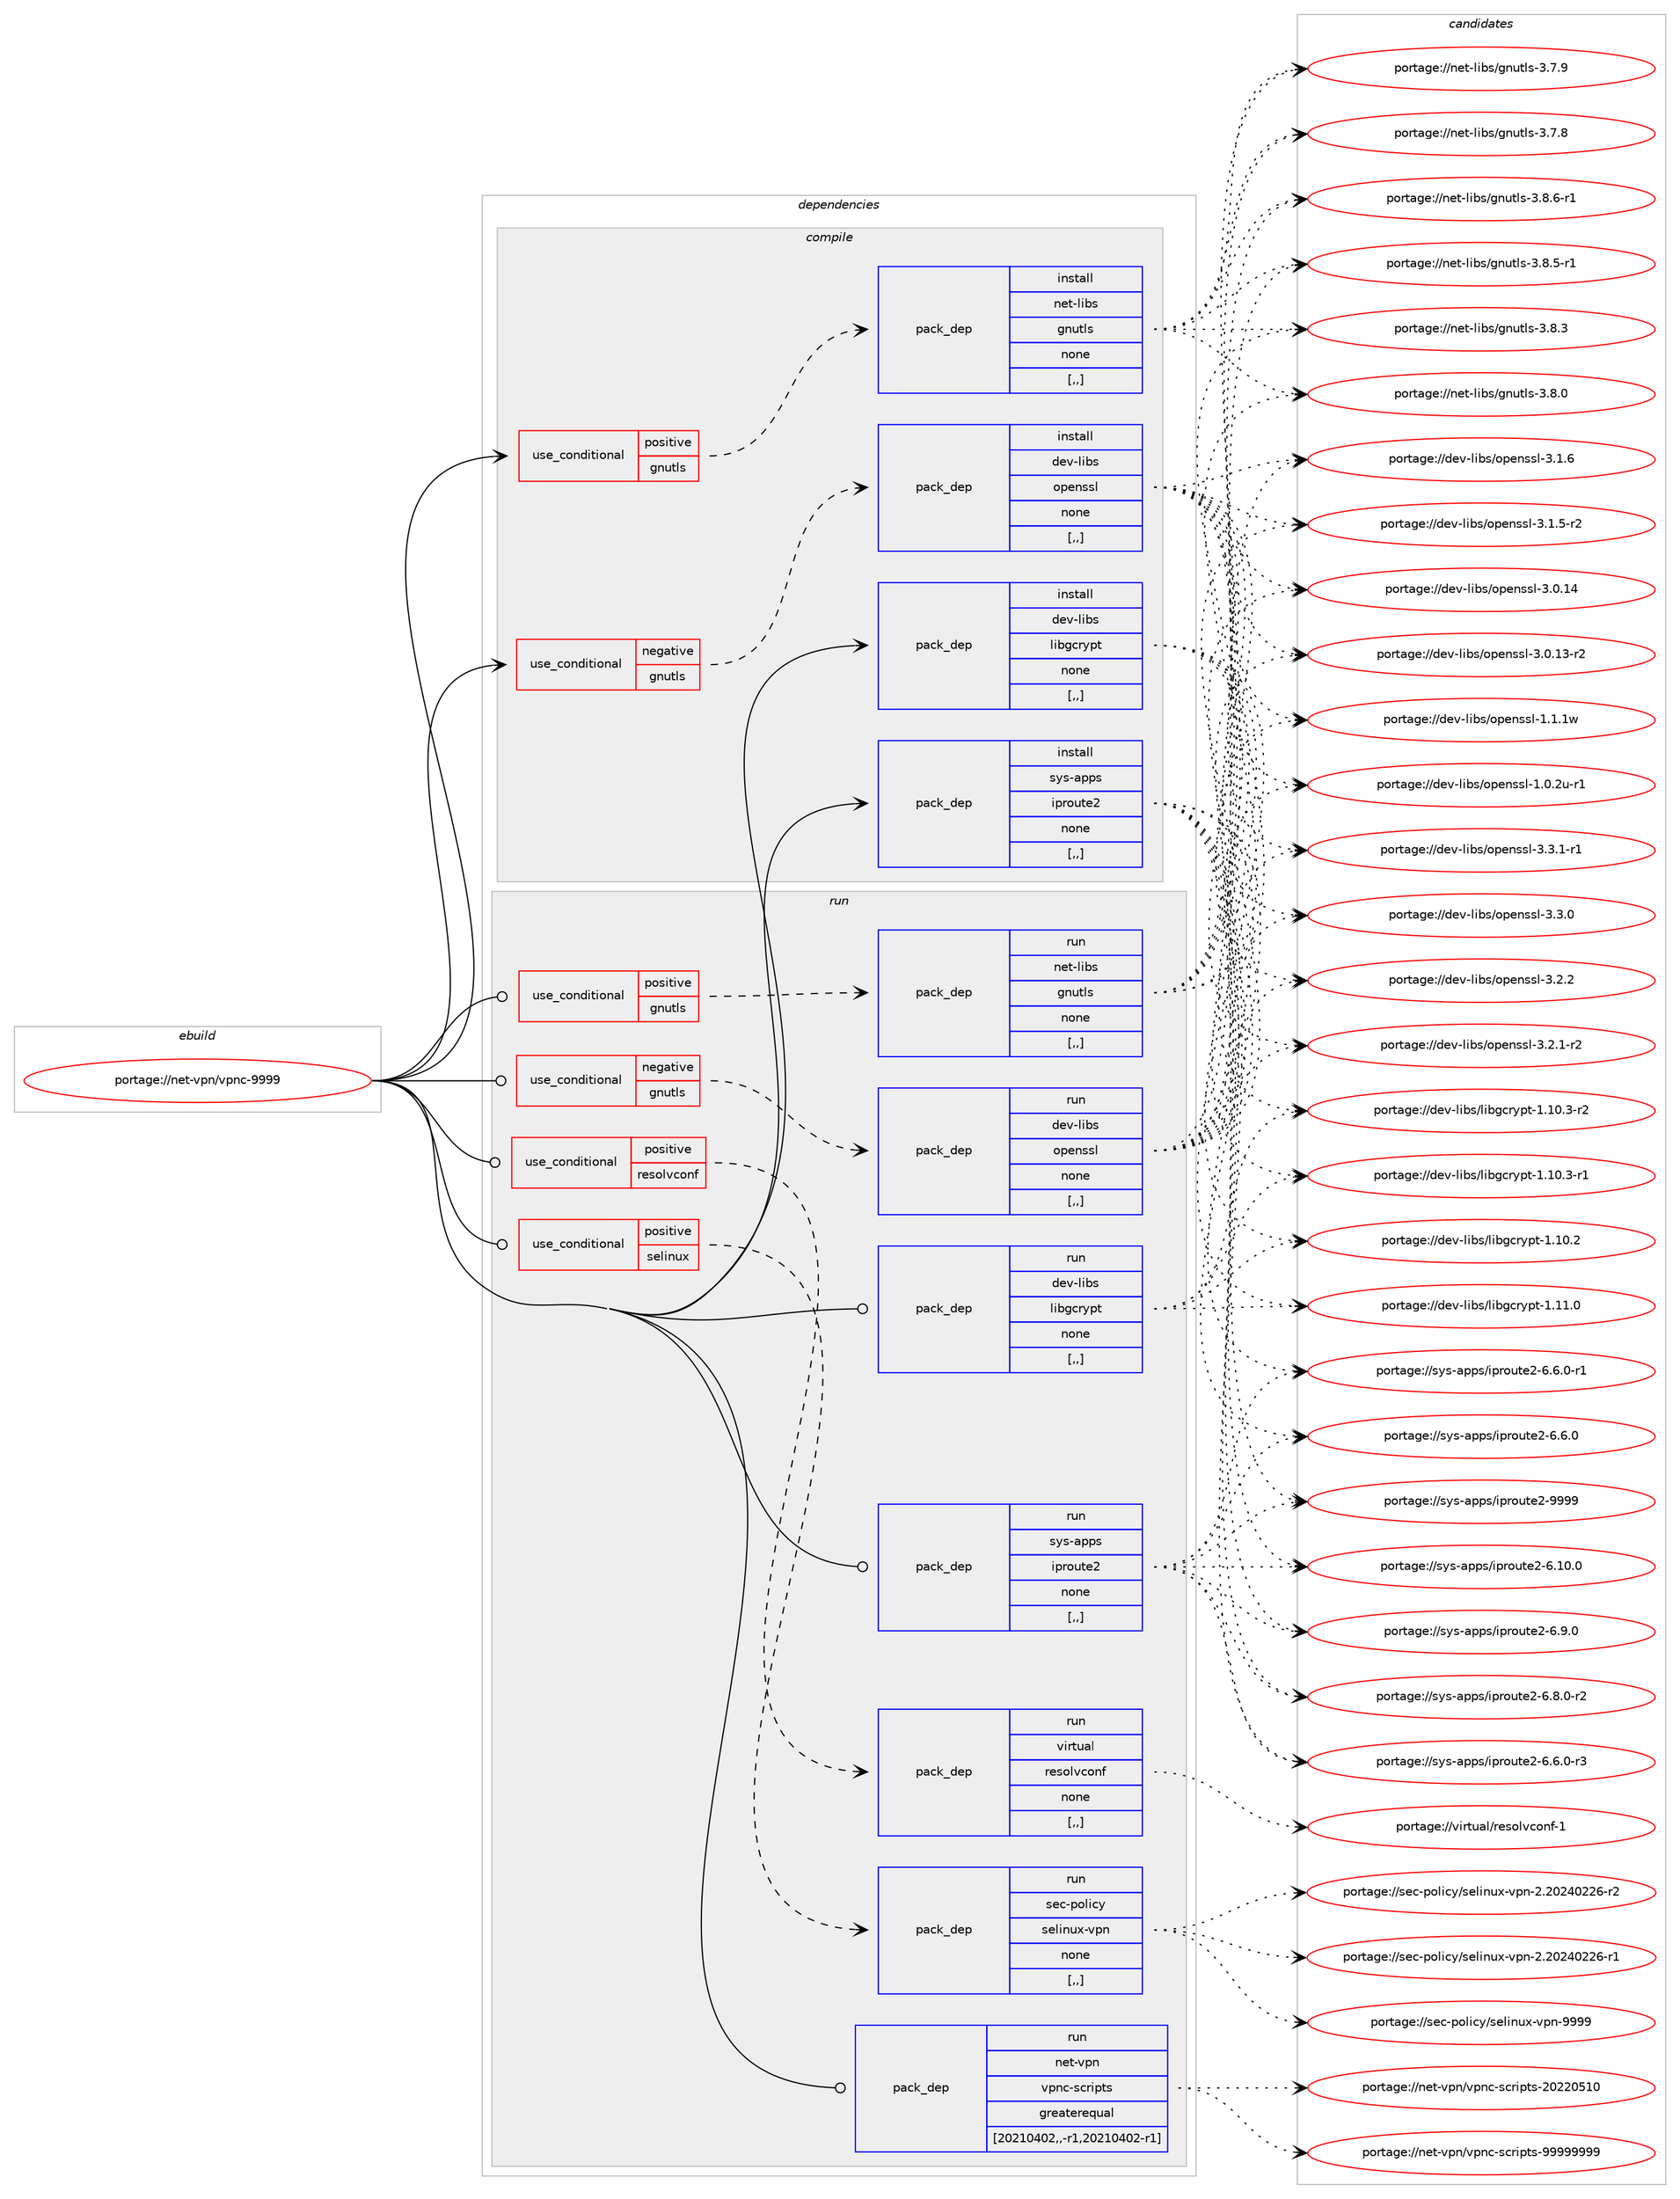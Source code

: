 digraph prolog {

# *************
# Graph options
# *************

newrank=true;
concentrate=true;
compound=true;
graph [rankdir=LR,fontname=Helvetica,fontsize=10,ranksep=1.5];#, ranksep=2.5, nodesep=0.2];
edge  [arrowhead=vee];
node  [fontname=Helvetica,fontsize=10];

# **********
# The ebuild
# **********

subgraph cluster_leftcol {
color=gray;
label=<<i>ebuild</i>>;
id [label="portage://net-vpn/vpnc-9999", color=red, width=4, href="../net-vpn/vpnc-9999.svg"];
}

# ****************
# The dependencies
# ****************

subgraph cluster_midcol {
color=gray;
label=<<i>dependencies</i>>;
subgraph cluster_compile {
fillcolor="#eeeeee";
style=filled;
label=<<i>compile</i>>;
subgraph cond102434 {
dependency387241 [label=<<TABLE BORDER="0" CELLBORDER="1" CELLSPACING="0" CELLPADDING="4"><TR><TD ROWSPAN="3" CELLPADDING="10">use_conditional</TD></TR><TR><TD>negative</TD></TR><TR><TD>gnutls</TD></TR></TABLE>>, shape=none, color=red];
subgraph pack282030 {
dependency387242 [label=<<TABLE BORDER="0" CELLBORDER="1" CELLSPACING="0" CELLPADDING="4" WIDTH="220"><TR><TD ROWSPAN="6" CELLPADDING="30">pack_dep</TD></TR><TR><TD WIDTH="110">install</TD></TR><TR><TD>dev-libs</TD></TR><TR><TD>openssl</TD></TR><TR><TD>none</TD></TR><TR><TD>[,,]</TD></TR></TABLE>>, shape=none, color=blue];
}
dependency387241:e -> dependency387242:w [weight=20,style="dashed",arrowhead="vee"];
}
id:e -> dependency387241:w [weight=20,style="solid",arrowhead="vee"];
subgraph cond102435 {
dependency387243 [label=<<TABLE BORDER="0" CELLBORDER="1" CELLSPACING="0" CELLPADDING="4"><TR><TD ROWSPAN="3" CELLPADDING="10">use_conditional</TD></TR><TR><TD>positive</TD></TR><TR><TD>gnutls</TD></TR></TABLE>>, shape=none, color=red];
subgraph pack282031 {
dependency387244 [label=<<TABLE BORDER="0" CELLBORDER="1" CELLSPACING="0" CELLPADDING="4" WIDTH="220"><TR><TD ROWSPAN="6" CELLPADDING="30">pack_dep</TD></TR><TR><TD WIDTH="110">install</TD></TR><TR><TD>net-libs</TD></TR><TR><TD>gnutls</TD></TR><TR><TD>none</TD></TR><TR><TD>[,,]</TD></TR></TABLE>>, shape=none, color=blue];
}
dependency387243:e -> dependency387244:w [weight=20,style="dashed",arrowhead="vee"];
}
id:e -> dependency387243:w [weight=20,style="solid",arrowhead="vee"];
subgraph pack282032 {
dependency387245 [label=<<TABLE BORDER="0" CELLBORDER="1" CELLSPACING="0" CELLPADDING="4" WIDTH="220"><TR><TD ROWSPAN="6" CELLPADDING="30">pack_dep</TD></TR><TR><TD WIDTH="110">install</TD></TR><TR><TD>dev-libs</TD></TR><TR><TD>libgcrypt</TD></TR><TR><TD>none</TD></TR><TR><TD>[,,]</TD></TR></TABLE>>, shape=none, color=blue];
}
id:e -> dependency387245:w [weight=20,style="solid",arrowhead="vee"];
subgraph pack282033 {
dependency387246 [label=<<TABLE BORDER="0" CELLBORDER="1" CELLSPACING="0" CELLPADDING="4" WIDTH="220"><TR><TD ROWSPAN="6" CELLPADDING="30">pack_dep</TD></TR><TR><TD WIDTH="110">install</TD></TR><TR><TD>sys-apps</TD></TR><TR><TD>iproute2</TD></TR><TR><TD>none</TD></TR><TR><TD>[,,]</TD></TR></TABLE>>, shape=none, color=blue];
}
id:e -> dependency387246:w [weight=20,style="solid",arrowhead="vee"];
}
subgraph cluster_compileandrun {
fillcolor="#eeeeee";
style=filled;
label=<<i>compile and run</i>>;
}
subgraph cluster_run {
fillcolor="#eeeeee";
style=filled;
label=<<i>run</i>>;
subgraph cond102436 {
dependency387247 [label=<<TABLE BORDER="0" CELLBORDER="1" CELLSPACING="0" CELLPADDING="4"><TR><TD ROWSPAN="3" CELLPADDING="10">use_conditional</TD></TR><TR><TD>negative</TD></TR><TR><TD>gnutls</TD></TR></TABLE>>, shape=none, color=red];
subgraph pack282034 {
dependency387248 [label=<<TABLE BORDER="0" CELLBORDER="1" CELLSPACING="0" CELLPADDING="4" WIDTH="220"><TR><TD ROWSPAN="6" CELLPADDING="30">pack_dep</TD></TR><TR><TD WIDTH="110">run</TD></TR><TR><TD>dev-libs</TD></TR><TR><TD>openssl</TD></TR><TR><TD>none</TD></TR><TR><TD>[,,]</TD></TR></TABLE>>, shape=none, color=blue];
}
dependency387247:e -> dependency387248:w [weight=20,style="dashed",arrowhead="vee"];
}
id:e -> dependency387247:w [weight=20,style="solid",arrowhead="odot"];
subgraph cond102437 {
dependency387249 [label=<<TABLE BORDER="0" CELLBORDER="1" CELLSPACING="0" CELLPADDING="4"><TR><TD ROWSPAN="3" CELLPADDING="10">use_conditional</TD></TR><TR><TD>positive</TD></TR><TR><TD>gnutls</TD></TR></TABLE>>, shape=none, color=red];
subgraph pack282035 {
dependency387250 [label=<<TABLE BORDER="0" CELLBORDER="1" CELLSPACING="0" CELLPADDING="4" WIDTH="220"><TR><TD ROWSPAN="6" CELLPADDING="30">pack_dep</TD></TR><TR><TD WIDTH="110">run</TD></TR><TR><TD>net-libs</TD></TR><TR><TD>gnutls</TD></TR><TR><TD>none</TD></TR><TR><TD>[,,]</TD></TR></TABLE>>, shape=none, color=blue];
}
dependency387249:e -> dependency387250:w [weight=20,style="dashed",arrowhead="vee"];
}
id:e -> dependency387249:w [weight=20,style="solid",arrowhead="odot"];
subgraph cond102438 {
dependency387251 [label=<<TABLE BORDER="0" CELLBORDER="1" CELLSPACING="0" CELLPADDING="4"><TR><TD ROWSPAN="3" CELLPADDING="10">use_conditional</TD></TR><TR><TD>positive</TD></TR><TR><TD>resolvconf</TD></TR></TABLE>>, shape=none, color=red];
subgraph pack282036 {
dependency387252 [label=<<TABLE BORDER="0" CELLBORDER="1" CELLSPACING="0" CELLPADDING="4" WIDTH="220"><TR><TD ROWSPAN="6" CELLPADDING="30">pack_dep</TD></TR><TR><TD WIDTH="110">run</TD></TR><TR><TD>virtual</TD></TR><TR><TD>resolvconf</TD></TR><TR><TD>none</TD></TR><TR><TD>[,,]</TD></TR></TABLE>>, shape=none, color=blue];
}
dependency387251:e -> dependency387252:w [weight=20,style="dashed",arrowhead="vee"];
}
id:e -> dependency387251:w [weight=20,style="solid",arrowhead="odot"];
subgraph cond102439 {
dependency387253 [label=<<TABLE BORDER="0" CELLBORDER="1" CELLSPACING="0" CELLPADDING="4"><TR><TD ROWSPAN="3" CELLPADDING="10">use_conditional</TD></TR><TR><TD>positive</TD></TR><TR><TD>selinux</TD></TR></TABLE>>, shape=none, color=red];
subgraph pack282037 {
dependency387254 [label=<<TABLE BORDER="0" CELLBORDER="1" CELLSPACING="0" CELLPADDING="4" WIDTH="220"><TR><TD ROWSPAN="6" CELLPADDING="30">pack_dep</TD></TR><TR><TD WIDTH="110">run</TD></TR><TR><TD>sec-policy</TD></TR><TR><TD>selinux-vpn</TD></TR><TR><TD>none</TD></TR><TR><TD>[,,]</TD></TR></TABLE>>, shape=none, color=blue];
}
dependency387253:e -> dependency387254:w [weight=20,style="dashed",arrowhead="vee"];
}
id:e -> dependency387253:w [weight=20,style="solid",arrowhead="odot"];
subgraph pack282038 {
dependency387255 [label=<<TABLE BORDER="0" CELLBORDER="1" CELLSPACING="0" CELLPADDING="4" WIDTH="220"><TR><TD ROWSPAN="6" CELLPADDING="30">pack_dep</TD></TR><TR><TD WIDTH="110">run</TD></TR><TR><TD>dev-libs</TD></TR><TR><TD>libgcrypt</TD></TR><TR><TD>none</TD></TR><TR><TD>[,,]</TD></TR></TABLE>>, shape=none, color=blue];
}
id:e -> dependency387255:w [weight=20,style="solid",arrowhead="odot"];
subgraph pack282039 {
dependency387256 [label=<<TABLE BORDER="0" CELLBORDER="1" CELLSPACING="0" CELLPADDING="4" WIDTH="220"><TR><TD ROWSPAN="6" CELLPADDING="30">pack_dep</TD></TR><TR><TD WIDTH="110">run</TD></TR><TR><TD>net-vpn</TD></TR><TR><TD>vpnc-scripts</TD></TR><TR><TD>greaterequal</TD></TR><TR><TD>[20210402,,-r1,20210402-r1]</TD></TR></TABLE>>, shape=none, color=blue];
}
id:e -> dependency387256:w [weight=20,style="solid",arrowhead="odot"];
subgraph pack282040 {
dependency387257 [label=<<TABLE BORDER="0" CELLBORDER="1" CELLSPACING="0" CELLPADDING="4" WIDTH="220"><TR><TD ROWSPAN="6" CELLPADDING="30">pack_dep</TD></TR><TR><TD WIDTH="110">run</TD></TR><TR><TD>sys-apps</TD></TR><TR><TD>iproute2</TD></TR><TR><TD>none</TD></TR><TR><TD>[,,]</TD></TR></TABLE>>, shape=none, color=blue];
}
id:e -> dependency387257:w [weight=20,style="solid",arrowhead="odot"];
}
}

# **************
# The candidates
# **************

subgraph cluster_choices {
rank=same;
color=gray;
label=<<i>candidates</i>>;

subgraph choice282030 {
color=black;
nodesep=1;
choice1001011184510810598115471111121011101151151084551465146494511449 [label="portage://dev-libs/openssl-3.3.1-r1", color=red, width=4,href="../dev-libs/openssl-3.3.1-r1.svg"];
choice100101118451081059811547111112101110115115108455146514648 [label="portage://dev-libs/openssl-3.3.0", color=red, width=4,href="../dev-libs/openssl-3.3.0.svg"];
choice100101118451081059811547111112101110115115108455146504650 [label="portage://dev-libs/openssl-3.2.2", color=red, width=4,href="../dev-libs/openssl-3.2.2.svg"];
choice1001011184510810598115471111121011101151151084551465046494511450 [label="portage://dev-libs/openssl-3.2.1-r2", color=red, width=4,href="../dev-libs/openssl-3.2.1-r2.svg"];
choice100101118451081059811547111112101110115115108455146494654 [label="portage://dev-libs/openssl-3.1.6", color=red, width=4,href="../dev-libs/openssl-3.1.6.svg"];
choice1001011184510810598115471111121011101151151084551464946534511450 [label="portage://dev-libs/openssl-3.1.5-r2", color=red, width=4,href="../dev-libs/openssl-3.1.5-r2.svg"];
choice10010111845108105981154711111210111011511510845514648464952 [label="portage://dev-libs/openssl-3.0.14", color=red, width=4,href="../dev-libs/openssl-3.0.14.svg"];
choice100101118451081059811547111112101110115115108455146484649514511450 [label="portage://dev-libs/openssl-3.0.13-r2", color=red, width=4,href="../dev-libs/openssl-3.0.13-r2.svg"];
choice100101118451081059811547111112101110115115108454946494649119 [label="portage://dev-libs/openssl-1.1.1w", color=red, width=4,href="../dev-libs/openssl-1.1.1w.svg"];
choice1001011184510810598115471111121011101151151084549464846501174511449 [label="portage://dev-libs/openssl-1.0.2u-r1", color=red, width=4,href="../dev-libs/openssl-1.0.2u-r1.svg"];
dependency387242:e -> choice1001011184510810598115471111121011101151151084551465146494511449:w [style=dotted,weight="100"];
dependency387242:e -> choice100101118451081059811547111112101110115115108455146514648:w [style=dotted,weight="100"];
dependency387242:e -> choice100101118451081059811547111112101110115115108455146504650:w [style=dotted,weight="100"];
dependency387242:e -> choice1001011184510810598115471111121011101151151084551465046494511450:w [style=dotted,weight="100"];
dependency387242:e -> choice100101118451081059811547111112101110115115108455146494654:w [style=dotted,weight="100"];
dependency387242:e -> choice1001011184510810598115471111121011101151151084551464946534511450:w [style=dotted,weight="100"];
dependency387242:e -> choice10010111845108105981154711111210111011511510845514648464952:w [style=dotted,weight="100"];
dependency387242:e -> choice100101118451081059811547111112101110115115108455146484649514511450:w [style=dotted,weight="100"];
dependency387242:e -> choice100101118451081059811547111112101110115115108454946494649119:w [style=dotted,weight="100"];
dependency387242:e -> choice1001011184510810598115471111121011101151151084549464846501174511449:w [style=dotted,weight="100"];
}
subgraph choice282031 {
color=black;
nodesep=1;
choice1101011164510810598115471031101171161081154551465646544511449 [label="portage://net-libs/gnutls-3.8.6-r1", color=red, width=4,href="../net-libs/gnutls-3.8.6-r1.svg"];
choice1101011164510810598115471031101171161081154551465646534511449 [label="portage://net-libs/gnutls-3.8.5-r1", color=red, width=4,href="../net-libs/gnutls-3.8.5-r1.svg"];
choice110101116451081059811547103110117116108115455146564651 [label="portage://net-libs/gnutls-3.8.3", color=red, width=4,href="../net-libs/gnutls-3.8.3.svg"];
choice110101116451081059811547103110117116108115455146564648 [label="portage://net-libs/gnutls-3.8.0", color=red, width=4,href="../net-libs/gnutls-3.8.0.svg"];
choice110101116451081059811547103110117116108115455146554657 [label="portage://net-libs/gnutls-3.7.9", color=red, width=4,href="../net-libs/gnutls-3.7.9.svg"];
choice110101116451081059811547103110117116108115455146554656 [label="portage://net-libs/gnutls-3.7.8", color=red, width=4,href="../net-libs/gnutls-3.7.8.svg"];
dependency387244:e -> choice1101011164510810598115471031101171161081154551465646544511449:w [style=dotted,weight="100"];
dependency387244:e -> choice1101011164510810598115471031101171161081154551465646534511449:w [style=dotted,weight="100"];
dependency387244:e -> choice110101116451081059811547103110117116108115455146564651:w [style=dotted,weight="100"];
dependency387244:e -> choice110101116451081059811547103110117116108115455146564648:w [style=dotted,weight="100"];
dependency387244:e -> choice110101116451081059811547103110117116108115455146554657:w [style=dotted,weight="100"];
dependency387244:e -> choice110101116451081059811547103110117116108115455146554656:w [style=dotted,weight="100"];
}
subgraph choice282032 {
color=black;
nodesep=1;
choice100101118451081059811547108105981039911412111211645494649494648 [label="portage://dev-libs/libgcrypt-1.11.0", color=red, width=4,href="../dev-libs/libgcrypt-1.11.0.svg"];
choice1001011184510810598115471081059810399114121112116454946494846514511450 [label="portage://dev-libs/libgcrypt-1.10.3-r2", color=red, width=4,href="../dev-libs/libgcrypt-1.10.3-r2.svg"];
choice1001011184510810598115471081059810399114121112116454946494846514511449 [label="portage://dev-libs/libgcrypt-1.10.3-r1", color=red, width=4,href="../dev-libs/libgcrypt-1.10.3-r1.svg"];
choice100101118451081059811547108105981039911412111211645494649484650 [label="portage://dev-libs/libgcrypt-1.10.2", color=red, width=4,href="../dev-libs/libgcrypt-1.10.2.svg"];
dependency387245:e -> choice100101118451081059811547108105981039911412111211645494649494648:w [style=dotted,weight="100"];
dependency387245:e -> choice1001011184510810598115471081059810399114121112116454946494846514511450:w [style=dotted,weight="100"];
dependency387245:e -> choice1001011184510810598115471081059810399114121112116454946494846514511449:w [style=dotted,weight="100"];
dependency387245:e -> choice100101118451081059811547108105981039911412111211645494649484650:w [style=dotted,weight="100"];
}
subgraph choice282033 {
color=black;
nodesep=1;
choice115121115459711211211547105112114111117116101504557575757 [label="portage://sys-apps/iproute2-9999", color=red, width=4,href="../sys-apps/iproute2-9999.svg"];
choice1151211154597112112115471051121141111171161015045544649484648 [label="portage://sys-apps/iproute2-6.10.0", color=red, width=4,href="../sys-apps/iproute2-6.10.0.svg"];
choice11512111545971121121154710511211411111711610150455446574648 [label="portage://sys-apps/iproute2-6.9.0", color=red, width=4,href="../sys-apps/iproute2-6.9.0.svg"];
choice115121115459711211211547105112114111117116101504554465646484511450 [label="portage://sys-apps/iproute2-6.8.0-r2", color=red, width=4,href="../sys-apps/iproute2-6.8.0-r2.svg"];
choice115121115459711211211547105112114111117116101504554465446484511451 [label="portage://sys-apps/iproute2-6.6.0-r3", color=red, width=4,href="../sys-apps/iproute2-6.6.0-r3.svg"];
choice115121115459711211211547105112114111117116101504554465446484511449 [label="portage://sys-apps/iproute2-6.6.0-r1", color=red, width=4,href="../sys-apps/iproute2-6.6.0-r1.svg"];
choice11512111545971121121154710511211411111711610150455446544648 [label="portage://sys-apps/iproute2-6.6.0", color=red, width=4,href="../sys-apps/iproute2-6.6.0.svg"];
dependency387246:e -> choice115121115459711211211547105112114111117116101504557575757:w [style=dotted,weight="100"];
dependency387246:e -> choice1151211154597112112115471051121141111171161015045544649484648:w [style=dotted,weight="100"];
dependency387246:e -> choice11512111545971121121154710511211411111711610150455446574648:w [style=dotted,weight="100"];
dependency387246:e -> choice115121115459711211211547105112114111117116101504554465646484511450:w [style=dotted,weight="100"];
dependency387246:e -> choice115121115459711211211547105112114111117116101504554465446484511451:w [style=dotted,weight="100"];
dependency387246:e -> choice115121115459711211211547105112114111117116101504554465446484511449:w [style=dotted,weight="100"];
dependency387246:e -> choice11512111545971121121154710511211411111711610150455446544648:w [style=dotted,weight="100"];
}
subgraph choice282034 {
color=black;
nodesep=1;
choice1001011184510810598115471111121011101151151084551465146494511449 [label="portage://dev-libs/openssl-3.3.1-r1", color=red, width=4,href="../dev-libs/openssl-3.3.1-r1.svg"];
choice100101118451081059811547111112101110115115108455146514648 [label="portage://dev-libs/openssl-3.3.0", color=red, width=4,href="../dev-libs/openssl-3.3.0.svg"];
choice100101118451081059811547111112101110115115108455146504650 [label="portage://dev-libs/openssl-3.2.2", color=red, width=4,href="../dev-libs/openssl-3.2.2.svg"];
choice1001011184510810598115471111121011101151151084551465046494511450 [label="portage://dev-libs/openssl-3.2.1-r2", color=red, width=4,href="../dev-libs/openssl-3.2.1-r2.svg"];
choice100101118451081059811547111112101110115115108455146494654 [label="portage://dev-libs/openssl-3.1.6", color=red, width=4,href="../dev-libs/openssl-3.1.6.svg"];
choice1001011184510810598115471111121011101151151084551464946534511450 [label="portage://dev-libs/openssl-3.1.5-r2", color=red, width=4,href="../dev-libs/openssl-3.1.5-r2.svg"];
choice10010111845108105981154711111210111011511510845514648464952 [label="portage://dev-libs/openssl-3.0.14", color=red, width=4,href="../dev-libs/openssl-3.0.14.svg"];
choice100101118451081059811547111112101110115115108455146484649514511450 [label="portage://dev-libs/openssl-3.0.13-r2", color=red, width=4,href="../dev-libs/openssl-3.0.13-r2.svg"];
choice100101118451081059811547111112101110115115108454946494649119 [label="portage://dev-libs/openssl-1.1.1w", color=red, width=4,href="../dev-libs/openssl-1.1.1w.svg"];
choice1001011184510810598115471111121011101151151084549464846501174511449 [label="portage://dev-libs/openssl-1.0.2u-r1", color=red, width=4,href="../dev-libs/openssl-1.0.2u-r1.svg"];
dependency387248:e -> choice1001011184510810598115471111121011101151151084551465146494511449:w [style=dotted,weight="100"];
dependency387248:e -> choice100101118451081059811547111112101110115115108455146514648:w [style=dotted,weight="100"];
dependency387248:e -> choice100101118451081059811547111112101110115115108455146504650:w [style=dotted,weight="100"];
dependency387248:e -> choice1001011184510810598115471111121011101151151084551465046494511450:w [style=dotted,weight="100"];
dependency387248:e -> choice100101118451081059811547111112101110115115108455146494654:w [style=dotted,weight="100"];
dependency387248:e -> choice1001011184510810598115471111121011101151151084551464946534511450:w [style=dotted,weight="100"];
dependency387248:e -> choice10010111845108105981154711111210111011511510845514648464952:w [style=dotted,weight="100"];
dependency387248:e -> choice100101118451081059811547111112101110115115108455146484649514511450:w [style=dotted,weight="100"];
dependency387248:e -> choice100101118451081059811547111112101110115115108454946494649119:w [style=dotted,weight="100"];
dependency387248:e -> choice1001011184510810598115471111121011101151151084549464846501174511449:w [style=dotted,weight="100"];
}
subgraph choice282035 {
color=black;
nodesep=1;
choice1101011164510810598115471031101171161081154551465646544511449 [label="portage://net-libs/gnutls-3.8.6-r1", color=red, width=4,href="../net-libs/gnutls-3.8.6-r1.svg"];
choice1101011164510810598115471031101171161081154551465646534511449 [label="portage://net-libs/gnutls-3.8.5-r1", color=red, width=4,href="../net-libs/gnutls-3.8.5-r1.svg"];
choice110101116451081059811547103110117116108115455146564651 [label="portage://net-libs/gnutls-3.8.3", color=red, width=4,href="../net-libs/gnutls-3.8.3.svg"];
choice110101116451081059811547103110117116108115455146564648 [label="portage://net-libs/gnutls-3.8.0", color=red, width=4,href="../net-libs/gnutls-3.8.0.svg"];
choice110101116451081059811547103110117116108115455146554657 [label="portage://net-libs/gnutls-3.7.9", color=red, width=4,href="../net-libs/gnutls-3.7.9.svg"];
choice110101116451081059811547103110117116108115455146554656 [label="portage://net-libs/gnutls-3.7.8", color=red, width=4,href="../net-libs/gnutls-3.7.8.svg"];
dependency387250:e -> choice1101011164510810598115471031101171161081154551465646544511449:w [style=dotted,weight="100"];
dependency387250:e -> choice1101011164510810598115471031101171161081154551465646534511449:w [style=dotted,weight="100"];
dependency387250:e -> choice110101116451081059811547103110117116108115455146564651:w [style=dotted,weight="100"];
dependency387250:e -> choice110101116451081059811547103110117116108115455146564648:w [style=dotted,weight="100"];
dependency387250:e -> choice110101116451081059811547103110117116108115455146554657:w [style=dotted,weight="100"];
dependency387250:e -> choice110101116451081059811547103110117116108115455146554656:w [style=dotted,weight="100"];
}
subgraph choice282036 {
color=black;
nodesep=1;
choice1181051141161179710847114101115111108118991111101024549 [label="portage://virtual/resolvconf-1", color=red, width=4,href="../virtual/resolvconf-1.svg"];
dependency387252:e -> choice1181051141161179710847114101115111108118991111101024549:w [style=dotted,weight="100"];
}
subgraph choice282037 {
color=black;
nodesep=1;
choice11510199451121111081059912147115101108105110117120451181121104557575757 [label="portage://sec-policy/selinux-vpn-9999", color=red, width=4,href="../sec-policy/selinux-vpn-9999.svg"];
choice115101994511211110810599121471151011081051101171204511811211045504650485052485050544511450 [label="portage://sec-policy/selinux-vpn-2.20240226-r2", color=red, width=4,href="../sec-policy/selinux-vpn-2.20240226-r2.svg"];
choice115101994511211110810599121471151011081051101171204511811211045504650485052485050544511449 [label="portage://sec-policy/selinux-vpn-2.20240226-r1", color=red, width=4,href="../sec-policy/selinux-vpn-2.20240226-r1.svg"];
dependency387254:e -> choice11510199451121111081059912147115101108105110117120451181121104557575757:w [style=dotted,weight="100"];
dependency387254:e -> choice115101994511211110810599121471151011081051101171204511811211045504650485052485050544511450:w [style=dotted,weight="100"];
dependency387254:e -> choice115101994511211110810599121471151011081051101171204511811211045504650485052485050544511449:w [style=dotted,weight="100"];
}
subgraph choice282038 {
color=black;
nodesep=1;
choice100101118451081059811547108105981039911412111211645494649494648 [label="portage://dev-libs/libgcrypt-1.11.0", color=red, width=4,href="../dev-libs/libgcrypt-1.11.0.svg"];
choice1001011184510810598115471081059810399114121112116454946494846514511450 [label="portage://dev-libs/libgcrypt-1.10.3-r2", color=red, width=4,href="../dev-libs/libgcrypt-1.10.3-r2.svg"];
choice1001011184510810598115471081059810399114121112116454946494846514511449 [label="portage://dev-libs/libgcrypt-1.10.3-r1", color=red, width=4,href="../dev-libs/libgcrypt-1.10.3-r1.svg"];
choice100101118451081059811547108105981039911412111211645494649484650 [label="portage://dev-libs/libgcrypt-1.10.2", color=red, width=4,href="../dev-libs/libgcrypt-1.10.2.svg"];
dependency387255:e -> choice100101118451081059811547108105981039911412111211645494649494648:w [style=dotted,weight="100"];
dependency387255:e -> choice1001011184510810598115471081059810399114121112116454946494846514511450:w [style=dotted,weight="100"];
dependency387255:e -> choice1001011184510810598115471081059810399114121112116454946494846514511449:w [style=dotted,weight="100"];
dependency387255:e -> choice100101118451081059811547108105981039911412111211645494649484650:w [style=dotted,weight="100"];
}
subgraph choice282039 {
color=black;
nodesep=1;
choice1101011164511811211047118112110994511599114105112116115455757575757575757 [label="portage://net-vpn/vpnc-scripts-99999999", color=red, width=4,href="../net-vpn/vpnc-scripts-99999999.svg"];
choice1101011164511811211047118112110994511599114105112116115455048505048534948 [label="portage://net-vpn/vpnc-scripts-20220510", color=red, width=4,href="../net-vpn/vpnc-scripts-20220510.svg"];
dependency387256:e -> choice1101011164511811211047118112110994511599114105112116115455757575757575757:w [style=dotted,weight="100"];
dependency387256:e -> choice1101011164511811211047118112110994511599114105112116115455048505048534948:w [style=dotted,weight="100"];
}
subgraph choice282040 {
color=black;
nodesep=1;
choice115121115459711211211547105112114111117116101504557575757 [label="portage://sys-apps/iproute2-9999", color=red, width=4,href="../sys-apps/iproute2-9999.svg"];
choice1151211154597112112115471051121141111171161015045544649484648 [label="portage://sys-apps/iproute2-6.10.0", color=red, width=4,href="../sys-apps/iproute2-6.10.0.svg"];
choice11512111545971121121154710511211411111711610150455446574648 [label="portage://sys-apps/iproute2-6.9.0", color=red, width=4,href="../sys-apps/iproute2-6.9.0.svg"];
choice115121115459711211211547105112114111117116101504554465646484511450 [label="portage://sys-apps/iproute2-6.8.0-r2", color=red, width=4,href="../sys-apps/iproute2-6.8.0-r2.svg"];
choice115121115459711211211547105112114111117116101504554465446484511451 [label="portage://sys-apps/iproute2-6.6.0-r3", color=red, width=4,href="../sys-apps/iproute2-6.6.0-r3.svg"];
choice115121115459711211211547105112114111117116101504554465446484511449 [label="portage://sys-apps/iproute2-6.6.0-r1", color=red, width=4,href="../sys-apps/iproute2-6.6.0-r1.svg"];
choice11512111545971121121154710511211411111711610150455446544648 [label="portage://sys-apps/iproute2-6.6.0", color=red, width=4,href="../sys-apps/iproute2-6.6.0.svg"];
dependency387257:e -> choice115121115459711211211547105112114111117116101504557575757:w [style=dotted,weight="100"];
dependency387257:e -> choice1151211154597112112115471051121141111171161015045544649484648:w [style=dotted,weight="100"];
dependency387257:e -> choice11512111545971121121154710511211411111711610150455446574648:w [style=dotted,weight="100"];
dependency387257:e -> choice115121115459711211211547105112114111117116101504554465646484511450:w [style=dotted,weight="100"];
dependency387257:e -> choice115121115459711211211547105112114111117116101504554465446484511451:w [style=dotted,weight="100"];
dependency387257:e -> choice115121115459711211211547105112114111117116101504554465446484511449:w [style=dotted,weight="100"];
dependency387257:e -> choice11512111545971121121154710511211411111711610150455446544648:w [style=dotted,weight="100"];
}
}

}
